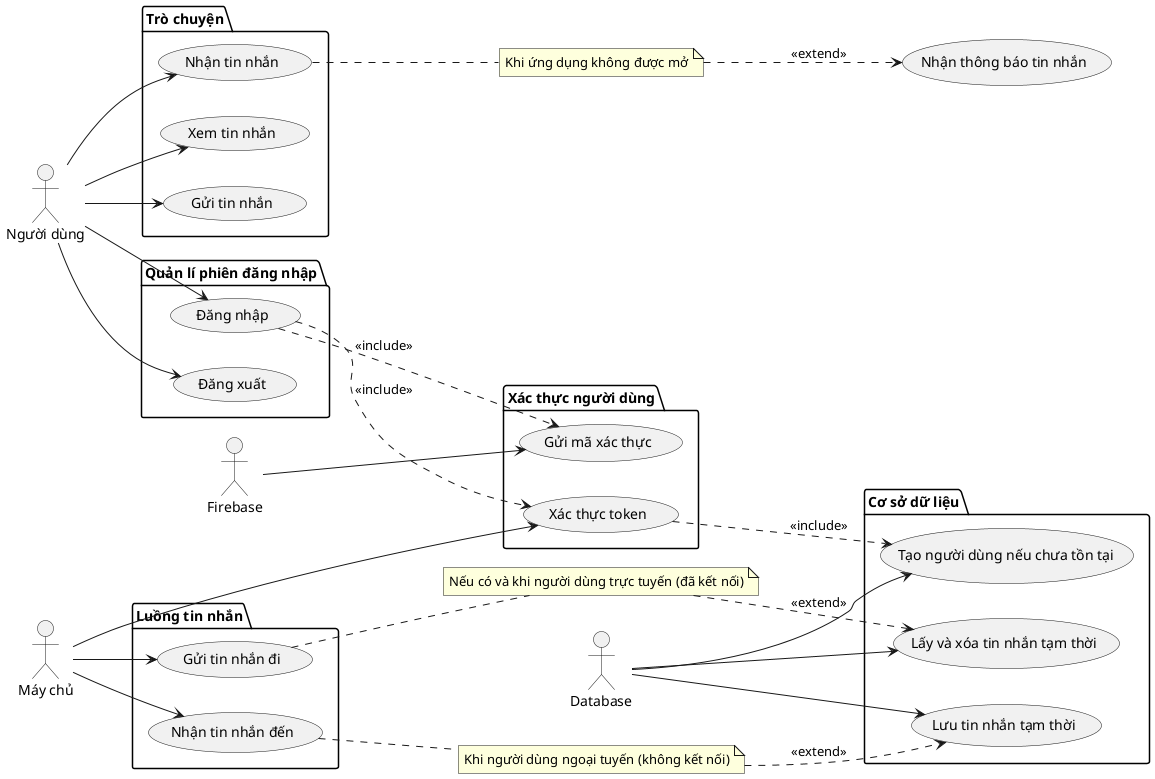 @startuml
 
left to right direction
:Người dùng: as user
:Máy chủ: as server
:Firebase: as firebase
:Database: as db
package "Quản lí phiên đăng nhập" {
    usecase "Đăng nhập" as login
    usecase "Đăng xuất" as logout
}
package "Xác thực người dùng" {
    usecase "Gửi mã xác thực" as otp
    usecase "Xác thực token" as verifyToken
}
package "Luồng tin nhắn" {
    usecase "Gửi tin nhắn đi" as incoming
    usecase "Nhận tin nhắn đến" as outgoing
}

package "Cơ sở dữ liệu" {
    usecase "Lưu tin nhắn tạm thời" as storing
    usecase "Tạo người dùng nếu chưa tồn tại" as createUser
    usecase "Lấy và xóa tin nhắn tạm thời" as getting
}
package "Trò chuyện" {
    usecase "Gửi tin nhắn" as sending
    usecase "Nhận tin nhắn" as receiving
    usecase "Xem tin nhắn" as view
}
usecase "Nhận thông báo tin nhắn" as notification
user --> login
user --> logout
user --> sending
user --> receiving
user --> view
login ..> otp : <<include>>
login ..> verifyToken : <<include>>
verifyToken ..> createUser : <<include>>
firebase --> otp
server --> verifyToken
server --> incoming
server --> outgoing
db --> storing
db --> getting
db --> createUser
note "Khi người dùng ngoại tuyến (không kết nối)" as offline
note "Nếu có và khi người dùng trực tuyến (đã kết nối)" as online
note "Khi ứng dụng không được mở" as closingApp
outgoing .. offline
offline ..> storing: <<extend>>
incoming .. online
online ..> getting: <<extend>>
receiving .. closingApp 
closingApp ..> notification: <<extend>>
@enduml